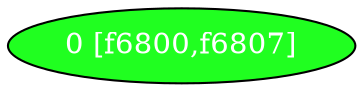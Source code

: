 diGraph libnss3{
	libnss3_0  [style=filled fillcolor="#20FF20" fontcolor="#ffffff" shape=oval label="0 [f6800,f6807]"]


}
